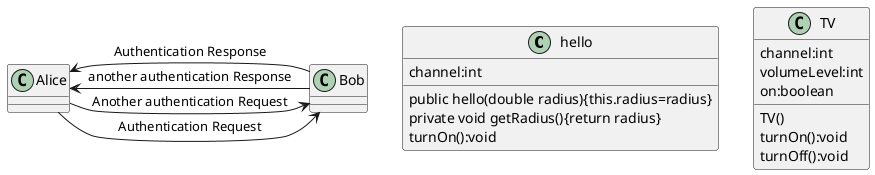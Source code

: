 @startuml
class hello{
    channel:int
    public hello(double radius){this.radius=radius}
    private void getRadius(){return radius}
    turnOn():void
}

class TV{
    channel:int
    volumeLevel:int
    on:boolean
    TV()
    turnOn():void
    turnOff():void
}

Alice -> Bob: Authentication Request
Bob --> Alice: Authentication Response

Alice -> Bob: Another authentication Request
Alice <-- Bob: another authentication Response


@enduml
